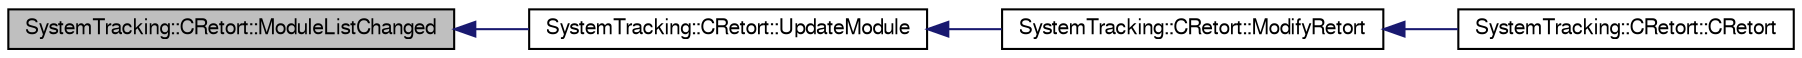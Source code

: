 digraph G
{
  edge [fontname="FreeSans",fontsize="10",labelfontname="FreeSans",labelfontsize="10"];
  node [fontname="FreeSans",fontsize="10",shape=record];
  rankdir="LR";
  Node1 [label="SystemTracking::CRetort::ModuleListChanged",height=0.2,width=0.4,color="black", fillcolor="grey75", style="filled" fontcolor="black"];
  Node1 -> Node2 [dir="back",color="midnightblue",fontsize="10",style="solid"];
  Node2 [label="SystemTracking::CRetort::UpdateModule",height=0.2,width=0.4,color="black", fillcolor="white", style="filled",URL="$classSystemTracking_1_1CRetort.html#aa38abb7093aa43946cbeb65c7d3685d4",tooltip="slot for update module."];
  Node2 -> Node3 [dir="back",color="midnightblue",fontsize="10",style="solid"];
  Node3 [label="SystemTracking::CRetort::ModifyRetort",height=0.2,width=0.4,color="black", fillcolor="white", style="filled",URL="$classSystemTracking_1_1CRetort.html#a0f66c9e9fd1d42a5ceb747545a137955",tooltip="slot for modify Retort."];
  Node3 -> Node4 [dir="back",color="midnightblue",fontsize="10",style="solid"];
  Node4 [label="SystemTracking::CRetort::CRetort",height=0.2,width=0.4,color="black", fillcolor="white", style="filled",URL="$classSystemTracking_1_1CRetort.html#a34017c9a88dde5aeef817f57dc27e303",tooltip="Default constructor."];
}
